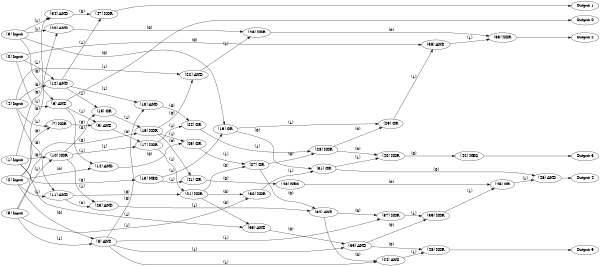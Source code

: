 digraph NeuralNetwork {
rankdir=LR;
size="4,3";
center = true;
node0 [label="(0) Input", color=black, labelfontcolor=black, fontcolor=black];
node1 [label="(1) Input", color=black, labelfontcolor=black, fontcolor=black];
node2 [label="(2) Input", color=black, labelfontcolor=black, fontcolor=black];
node3 [label="(3) Input", color=black, labelfontcolor=black, fontcolor=black];
node4 [label="(4) Input", color=black, labelfontcolor=black, fontcolor=black];
node5 [label="(5) Input", color=black, labelfontcolor=black, fontcolor=black];
node6 [label="(6) AND", color=black, labelfontcolor=black, fontcolor=black];
node3 -> node6 [label=" (0)", labelfontcolor=black, fontcolor=black, bold=true, color=black];
node0 -> node6 [label=" (1)", labelfontcolor=black, fontcolor=black, bold=true, color=black];
node7 [label="(7) XOR", color=black, labelfontcolor=black, fontcolor=black];
node2 -> node7 [label=" (0)", labelfontcolor=black, fontcolor=black, bold=true, color=black];
node4 -> node7 [label=" (1)", labelfontcolor=black, fontcolor=black, bold=true, color=black];
node8 [label="(8) AND", color=black, labelfontcolor=black, fontcolor=black];
node2 -> node8 [label=" (0)", labelfontcolor=black, fontcolor=black, bold=true, color=black];
node5 -> node8 [label=" (1)", labelfontcolor=black, fontcolor=black, bold=true, color=black];
node9 [label="(9) AND", color=black, labelfontcolor=black, fontcolor=black];
node7 -> node9 [label=" (0)", labelfontcolor=black, fontcolor=black, bold=true, color=black];
node6 -> node9 [label=" (1)", labelfontcolor=black, fontcolor=black, bold=true, color=black];
node10 [label="(10) XOR", color=black, labelfontcolor=black, fontcolor=black];
node1 -> node10 [label=" (0)", labelfontcolor=black, fontcolor=black, bold=true, color=black];
node5 -> node10 [label=" (1)", labelfontcolor=black, fontcolor=black, bold=true, color=black];
node11 [label="(11) AND", color=black, labelfontcolor=black, fontcolor=black];
node4 -> node11 [label=" (0)", labelfontcolor=black, fontcolor=black, bold=true, color=black];
node2 -> node11 [label=" (1)", labelfontcolor=black, fontcolor=black, bold=true, color=black];
node12 [label="(12) AND", color=black, labelfontcolor=black, fontcolor=black];
node4 -> node12 [label=" (0)", labelfontcolor=black, fontcolor=black, bold=true, color=black];
node0 -> node12 [label=" (1)", labelfontcolor=black, fontcolor=black, bold=true, color=black];
node13 [label="(13) NEG", color=black, labelfontcolor=black, fontcolor=black];
node1 -> node13 [label=" (0)", labelfontcolor=black, fontcolor=black, bold=true, color=black];
node14 [label="(14) AND", color=black, labelfontcolor=black, fontcolor=black];
node2 -> node14 [label=" (0)", labelfontcolor=black, fontcolor=black, bold=true, color=black];
node6 -> node14 [label=" (1)", labelfontcolor=black, fontcolor=black, bold=true, color=black];
node15 [label="(15) OR", color=black, labelfontcolor=black, fontcolor=black];
node10 -> node15 [label=" (0)", labelfontcolor=black, fontcolor=black, bold=true, color=black];
node12 -> node15 [label=" (1)", labelfontcolor=black, fontcolor=black, bold=true, color=black];
node16 [label="(16) XOR", color=black, labelfontcolor=black, fontcolor=black];
node5 -> node16 [label=" (0)", labelfontcolor=black, fontcolor=black, bold=true, color=black];
node15 -> node16 [label=" (1)", labelfontcolor=black, fontcolor=black, bold=true, color=black];
node17 [label="(17) XOR", color=black, labelfontcolor=black, fontcolor=black];
node9 -> node17 [label=" (0)", labelfontcolor=black, fontcolor=black, bold=true, color=black];
node10 -> node17 [label=" (1)", labelfontcolor=black, fontcolor=black, bold=true, color=black];
node18 [label="(18) AND", color=black, labelfontcolor=black, fontcolor=black];
node8 -> node18 [label=" (0)", labelfontcolor=black, fontcolor=black, bold=true, color=black];
node12 -> node18 [label=" (1)", labelfontcolor=black, fontcolor=black, bold=true, color=black];
node19 [label="(19) OR", color=black, labelfontcolor=black, fontcolor=black];
node3 -> node19 [label=" (0)", labelfontcolor=black, fontcolor=black, bold=true, color=black];
node13 -> node19 [label=" (1)", labelfontcolor=black, fontcolor=black, bold=true, color=black];
node20 [label="(20) AND", color=black, labelfontcolor=black, fontcolor=black];
node2 -> node20 [label=" (0)", labelfontcolor=black, fontcolor=black, bold=true, color=black];
node3 -> node20 [label=" (1)", labelfontcolor=black, fontcolor=black, bold=true, color=black];
node21 [label="(21) XOR", color=black, labelfontcolor=black, fontcolor=black];
node11 -> node21 [label=" (0)", labelfontcolor=black, fontcolor=black, bold=true, color=black];
node17 -> node21 [label=" (1)", labelfontcolor=black, fontcolor=black, bold=true, color=black];
node22 [label="(22) AND", color=black, labelfontcolor=black, fontcolor=black];
node16 -> node22 [label=" (0)", labelfontcolor=black, fontcolor=black, bold=true, color=black];
node4 -> node22 [label=" (1)", labelfontcolor=black, fontcolor=black, bold=true, color=black];
node23 [label="(23) AND", color=black, labelfontcolor=black, fontcolor=black];
node11 -> node23 [label=" (0)", labelfontcolor=black, fontcolor=black, bold=true, color=black];
node10 -> node23 [label=" (1)", labelfontcolor=black, fontcolor=black, bold=true, color=black];
node24 [label="(24) OR", color=black, labelfontcolor=black, fontcolor=black];
node18 -> node24 [label=" (0)", labelfontcolor=black, fontcolor=black, bold=true, color=black];
node17 -> node24 [label=" (1)", labelfontcolor=black, fontcolor=black, bold=true, color=black];
node25 [label="(25) OR", color=black, labelfontcolor=black, fontcolor=black];
node14 -> node25 [label=" (0)", labelfontcolor=black, fontcolor=black, bold=true, color=black];
node16 -> node25 [label=" (1)", labelfontcolor=black, fontcolor=black, bold=true, color=black];
node26 [label="(26) XOR", color=black, labelfontcolor=black, fontcolor=black];
node20 -> node26 [label=" (0)", labelfontcolor=black, fontcolor=black, bold=true, color=black];
node22 -> node26 [label=" (1)", labelfontcolor=black, fontcolor=black, bold=true, color=black];
node27 [label="(27) OR", color=black, labelfontcolor=black, fontcolor=black];
node21 -> node27 [label=" (0)", labelfontcolor=black, fontcolor=black, bold=true, color=black];
node25 -> node27 [label=" (1)", labelfontcolor=black, fontcolor=black, bold=true, color=black];
node28 [label="(28) XOR", color=black, labelfontcolor=black, fontcolor=black];
node27 -> node28 [label=" (0)", labelfontcolor=black, fontcolor=black, bold=true, color=black];
node24 -> node28 [label=" (1)", labelfontcolor=black, fontcolor=black, bold=true, color=black];
node29 [label="(29) OR", color=black, labelfontcolor=black, fontcolor=black];
node28 -> node29 [label=" (0)", labelfontcolor=black, fontcolor=black, bold=true, color=black];
node19 -> node29 [label=" (1)", labelfontcolor=black, fontcolor=black, bold=true, color=black];
node30 [label="(30) XOR", color=black, labelfontcolor=black, fontcolor=black];
node21 -> node30 [label=" (0)", labelfontcolor=black, fontcolor=black, bold=true, color=black];
node5 -> node30 [label=" (1)", labelfontcolor=black, fontcolor=black, bold=true, color=black];
node31 [label="(31) OR", color=black, labelfontcolor=black, fontcolor=black];
node19 -> node31 [label=" (0)", labelfontcolor=black, fontcolor=black, bold=true, color=black];
node30 -> node31 [label=" (1)", labelfontcolor=black, fontcolor=black, bold=true, color=black];
node32 [label="(32) AND", color=black, labelfontcolor=black, fontcolor=black];
node27 -> node32 [label=" (0)", labelfontcolor=black, fontcolor=black, bold=true, color=black];
node23 -> node32 [label=" (1)", labelfontcolor=black, fontcolor=black, bold=true, color=black];
node33 [label="(33) AND", color=black, labelfontcolor=black, fontcolor=black];
node21 -> node33 [label=" (0)", labelfontcolor=black, fontcolor=black, bold=true, color=black];
node1 -> node33 [label=" (1)", labelfontcolor=black, fontcolor=black, bold=true, color=black];
node34 [label="(34) AND", color=black, labelfontcolor=black, fontcolor=black];
node1 -> node34 [label=" (0)", labelfontcolor=black, fontcolor=black, bold=true, color=black];
node3 -> node34 [label=" (1)", labelfontcolor=black, fontcolor=black, bold=true, color=black];
node35 [label="(35) AND", color=black, labelfontcolor=black, fontcolor=black];
node33 -> node35 [label=" (0)", labelfontcolor=black, fontcolor=black, bold=true, color=black];
node8 -> node35 [label=" (1)", labelfontcolor=black, fontcolor=black, bold=true, color=black];
node36 [label="(36) AND", color=black, labelfontcolor=black, fontcolor=black];
node0 -> node36 [label=" (0)", labelfontcolor=black, fontcolor=black, bold=true, color=black];
node29 -> node36 [label=" (1)", labelfontcolor=black, fontcolor=black, bold=true, color=black];
node37 [label="(37) XOR", color=black, labelfontcolor=black, fontcolor=black];
node32 -> node37 [label=" (0)", labelfontcolor=black, fontcolor=black, bold=true, color=black];
node8 -> node37 [label=" (1)", labelfontcolor=black, fontcolor=black, bold=true, color=black];
node38 [label="(38) XOR", color=black, labelfontcolor=black, fontcolor=black];
node26 -> node38 [label=" (0)", labelfontcolor=black, fontcolor=black, bold=true, color=black];
node36 -> node38 [label=" (1)", labelfontcolor=black, fontcolor=black, bold=true, color=black];
node39 [label="(39) XOR", color=black, labelfontcolor=black, fontcolor=black];
node35 -> node39 [label=" (0)", labelfontcolor=black, fontcolor=black, bold=true, color=black];
node37 -> node39 [label=" (1)", labelfontcolor=black, fontcolor=black, bold=true, color=black];
node40 [label="(40) XOR", color=black, labelfontcolor=black, fontcolor=black];
node28 -> node40 [label=" (0)", labelfontcolor=black, fontcolor=black, bold=true, color=black];
node31 -> node40 [label=" (1)", labelfontcolor=black, fontcolor=black, bold=true, color=black];
node41 [label="(41) OR", color=black, labelfontcolor=black, fontcolor=black];
node16 -> node41 [label=" (0)", labelfontcolor=black, fontcolor=black, bold=true, color=black];
node13 -> node41 [label=" (1)", labelfontcolor=black, fontcolor=black, bold=true, color=black];
node42 [label="(42) NEG", color=black, labelfontcolor=black, fontcolor=black];
node40 -> node42 [label=" (0)", labelfontcolor=black, fontcolor=black, bold=true, color=black];
node43 [label="(43) NEG", color=black, labelfontcolor=black, fontcolor=black];
node41 -> node43 [label=" (0)", labelfontcolor=black, fontcolor=black, bold=true, color=black];
node44 [label="(44) AND", color=black, labelfontcolor=black, fontcolor=black];
node32 -> node44 [label=" (0)", labelfontcolor=black, fontcolor=black, bold=true, color=black];
node8 -> node44 [label=" (1)", labelfontcolor=black, fontcolor=black, bold=true, color=black];
node45 [label="(45) OR", color=black, labelfontcolor=black, fontcolor=black];
node43 -> node45 [label=" (0)", labelfontcolor=black, fontcolor=black, bold=true, color=black];
node39 -> node45 [label=" (1)", labelfontcolor=black, fontcolor=black, bold=true, color=black];
node46 [label="(46) AND", color=black, labelfontcolor=black, fontcolor=black];
node31 -> node46 [label=" (0)", labelfontcolor=black, fontcolor=black, bold=true, color=black];
node45 -> node46 [label=" (1)", labelfontcolor=black, fontcolor=black, bold=true, color=black];
node47 [label="(47) XOR", color=black, labelfontcolor=black, fontcolor=black];
node34 -> node47 [label=" (0)", labelfontcolor=black, fontcolor=black, bold=true, color=black];
node12 -> node47 [label=" (1)", labelfontcolor=black, fontcolor=black, bold=true, color=black];
node48 [label="(48) XOR", color=black, labelfontcolor=black, fontcolor=black];
node35 -> node48 [label=" (0)", labelfontcolor=black, fontcolor=black, bold=true, color=black];
node44 -> node48 [label=" (1)", labelfontcolor=black, fontcolor=black, bold=true, color=black];
node49 [label="Output 0", color=black, labelfontcolor=black, fontcolor=black];
node6 -> node49 [labelfontcolor=black, fontcolor=black, bold=true, color=black];
node50 [label="Output 1", color=black, labelfontcolor=black, fontcolor=black];
node47 -> node50 [labelfontcolor=black, fontcolor=black, bold=true, color=black];
node51 [label="Output 2", color=black, labelfontcolor=black, fontcolor=black];
node38 -> node51 [labelfontcolor=black, fontcolor=black, bold=true, color=black];
node52 [label="Output 3", color=black, labelfontcolor=black, fontcolor=black];
node42 -> node52 [labelfontcolor=black, fontcolor=black, bold=true, color=black];
node53 [label="Output 4", color=black, labelfontcolor=black, fontcolor=black];
node46 -> node53 [labelfontcolor=black, fontcolor=black, bold=true, color=black];
node54 [label="Output 5", color=black, labelfontcolor=black, fontcolor=black];
node48 -> node54 [labelfontcolor=black, fontcolor=black, bold=true, color=black];
{ rank = source; "node0"; "node1"; "node2"; "node3"; "node4"; "node5"; }
{ rank = max;"node49";"node50";"node51";"node52";"node53";"node54"; }
}